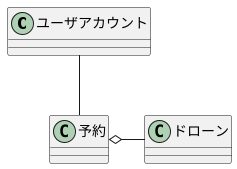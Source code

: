 @startuml
' userAccount --o reserve
' reserve o-- drone
' reserveHistory o-- reserve
ユーザアカウント -- 予約
予約 o- ドローン
' class reserve{}
class ドローン{}
class 予約{}
@enduml